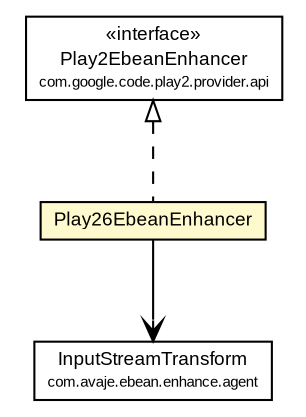 #!/usr/local/bin/dot
#
# Class diagram 
# Generated by UMLGraph version R5_6-24-gf6e263 (http://www.umlgraph.org/)
#

digraph G {
	edge [fontname="arial",fontsize=10,labelfontname="arial",labelfontsize=10];
	node [fontname="arial",fontsize=10,shape=plaintext];
	nodesep=0.25;
	ranksep=0.5;
	// com.google.code.play2.provider.play26.Play26EbeanEnhancer
	c239 [label=<<table title="com.google.code.play2.provider.play26.Play26EbeanEnhancer" border="0" cellborder="1" cellspacing="0" cellpadding="2" port="p" bgcolor="lemonChiffon" href="./Play26EbeanEnhancer.html">
		<tr><td><table border="0" cellspacing="0" cellpadding="1">
<tr><td align="center" balign="center"> Play26EbeanEnhancer </td></tr>
		</table></td></tr>
		</table>>, URL="./Play26EbeanEnhancer.html", fontname="arial", fontcolor="black", fontsize=9.0];
	//com.google.code.play2.provider.play26.Play26EbeanEnhancer implements com.google.code.play2.provider.api.Play2EbeanEnhancer
	c251:p -> c239:p [dir=back,arrowtail=empty,style=dashed];
	// com.google.code.play2.provider.play26.Play26EbeanEnhancer NAVASSOC com.avaje.ebean.enhance.agent.InputStreamTransform
	c239:p -> c255:p [taillabel="", label="", headlabel="", fontname="arial", fontcolor="black", fontsize=10.0, color="black", arrowhead=open];
	// com.google.code.play2.provider.api.Play2EbeanEnhancer
	c251 [label=<<table title="com.google.code.play2.provider.api.Play2EbeanEnhancer" border="0" cellborder="1" cellspacing="0" cellpadding="2" port="p">
		<tr><td><table border="0" cellspacing="0" cellpadding="1">
<tr><td align="center" balign="center"> &#171;interface&#187; </td></tr>
<tr><td align="center" balign="center"> Play2EbeanEnhancer </td></tr>
<tr><td align="center" balign="center"><font point-size="7.0"> com.google.code.play2.provider.api </font></td></tr>
		</table></td></tr>
		</table>>, URL="null", fontname="arial", fontcolor="black", fontsize=9.0];
	// com.avaje.ebean.enhance.agent.InputStreamTransform
	c255 [label=<<table title="com.avaje.ebean.enhance.agent.InputStreamTransform" border="0" cellborder="1" cellspacing="0" cellpadding="2" port="p">
		<tr><td><table border="0" cellspacing="0" cellpadding="1">
<tr><td align="center" balign="center"> InputStreamTransform </td></tr>
<tr><td align="center" balign="center"><font point-size="7.0"> com.avaje.ebean.enhance.agent </font></td></tr>
		</table></td></tr>
		</table>>, URL="null", fontname="arial", fontcolor="black", fontsize=9.0];
}

